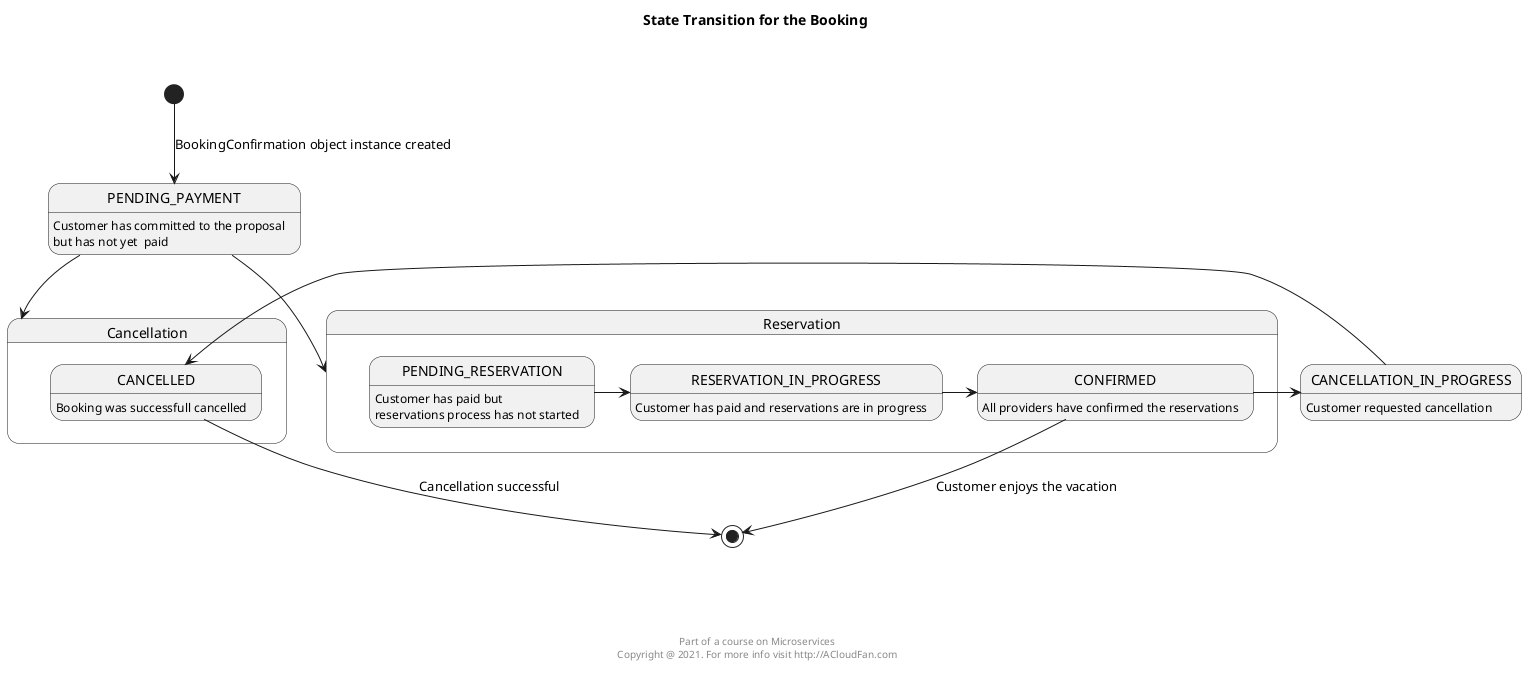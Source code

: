 @startuml

[*] --> PENDING_PAYMENT  : BookingConfirmation object instance created

PENDING_PAYMENT : Customer has committed to the proposal
PENDING_PAYMENT : but has not yet  paid

state Reservation {
PENDING_RESERVATION : Customer has paid but
PENDING_RESERVATION : reservations process has not started


PENDING_RESERVATION -> RESERVATION_IN_PROGRESS
RESERVATION_IN_PROGRESS : Customer has paid and reservations are in progress

RESERVATION_IN_PROGRESS -> CONFIRMED
CONFIRMED : All providers have confirmed the reservations

}
PENDING_PAYMENT --> Reservation
CONFIRMED --> [*]   : Customer enjoys the vacation

'Customer may cancel the reservation under some conditions
CONFIRMED -> CANCELLATION_IN_PROGRESS


state Cancellation {
CANCELLATION_IN_PROGRESS : Customer requested cancellation
CANCELLATION_IN_PROGRESS -> CANCELLED

}
CANCELLED : Booking was successfull cancelled

PENDING_PAYMENT -> Cancellation
CANCELLED --> [*] : Cancellation successful



title  State Transition for the Booking \n \n
footer \n\n\n\n\n\n Part of a course on Microservices \n Copyright @ 2021. For more info visit http://ACloudFan.com \n

@enduml
